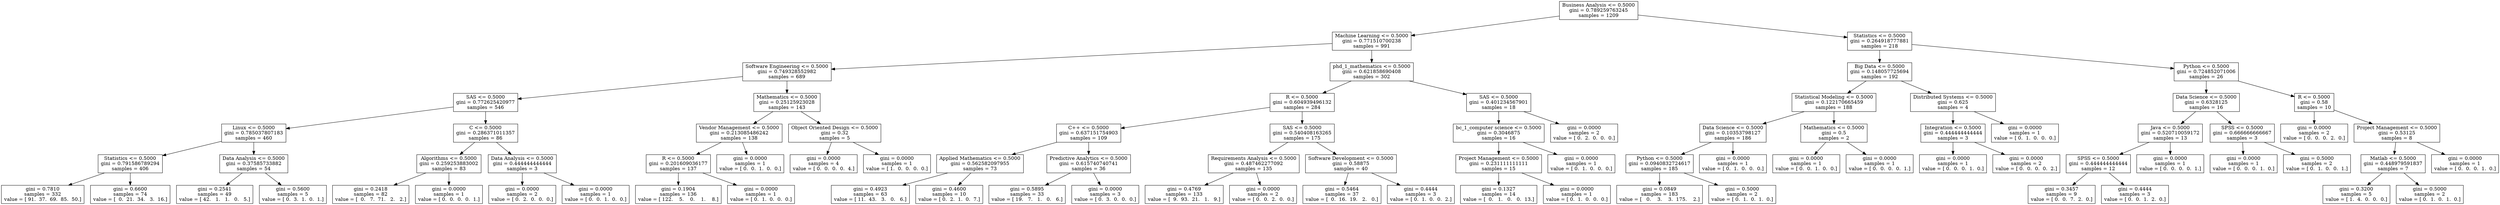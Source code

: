 digraph Tree {
0 [label="Business Analysis <= 0.5000\ngini = 0.789259763245\nsamples = 1209", shape="box"] ;
1 [label="Machine Learning <= 0.5000\ngini = 0.771510700238\nsamples = 991", shape="box"] ;
0 -> 1 ;
2 [label="Software Engineering <= 0.5000\ngini = 0.749328552982\nsamples = 689", shape="box"] ;
1 -> 2 ;
3 [label="SAS <= 0.5000\ngini = 0.772625420977\nsamples = 546", shape="box"] ;
2 -> 3 ;
4 [label="Linux <= 0.5000\ngini = 0.785037807183\nsamples = 460", shape="box"] ;
3 -> 4 ;
5 [label="Statistics <= 0.5000\ngini = 0.791586789294\nsamples = 406", shape="box"] ;
4 -> 5 ;
6 [label="gini = 0.7810\nsamples = 332\nvalue = [ 91.  37.  69.  85.  50.]", shape="box"] ;
5 -> 6 ;
7 [label="gini = 0.6600\nsamples = 74\nvalue = [  0.  21.  34.   3.  16.]", shape="box"] ;
5 -> 7 ;
8 [label="Data Analysis <= 0.5000\ngini = 0.37585733882\nsamples = 54", shape="box"] ;
4 -> 8 ;
9 [label="gini = 0.2541\nsamples = 49\nvalue = [ 42.   1.   1.   0.   5.]", shape="box"] ;
8 -> 9 ;
10 [label="gini = 0.5600\nsamples = 5\nvalue = [ 0.  3.  1.  0.  1.]", shape="box"] ;
8 -> 10 ;
11 [label="C <= 0.5000\ngini = 0.286371011357\nsamples = 86", shape="box"] ;
3 -> 11 ;
12 [label="Algorithms <= 0.5000\ngini = 0.259253883002\nsamples = 83", shape="box"] ;
11 -> 12 ;
13 [label="gini = 0.2418\nsamples = 82\nvalue = [  0.   7.  71.   2.   2.]", shape="box"] ;
12 -> 13 ;
14 [label="gini = 0.0000\nsamples = 1\nvalue = [ 0.  0.  0.  0.  1.]", shape="box"] ;
12 -> 14 ;
15 [label="Data Analysis <= 0.5000\ngini = 0.444444444444\nsamples = 3", shape="box"] ;
11 -> 15 ;
16 [label="gini = 0.0000\nsamples = 2\nvalue = [ 0.  2.  0.  0.  0.]", shape="box"] ;
15 -> 16 ;
17 [label="gini = 0.0000\nsamples = 1\nvalue = [ 0.  0.  1.  0.  0.]", shape="box"] ;
15 -> 17 ;
18 [label="Mathematics <= 0.5000\ngini = 0.25125923028\nsamples = 143", shape="box"] ;
2 -> 18 ;
19 [label="Vendor Management <= 0.5000\ngini = 0.213085486242\nsamples = 138", shape="box"] ;
18 -> 19 ;
20 [label="R <= 0.5000\ngini = 0.201609036177\nsamples = 137", shape="box"] ;
19 -> 20 ;
21 [label="gini = 0.1904\nsamples = 136\nvalue = [ 122.    5.    0.    1.    8.]", shape="box"] ;
20 -> 21 ;
22 [label="gini = 0.0000\nsamples = 1\nvalue = [ 0.  1.  0.  0.  0.]", shape="box"] ;
20 -> 22 ;
23 [label="gini = 0.0000\nsamples = 1\nvalue = [ 0.  0.  1.  0.  0.]", shape="box"] ;
19 -> 23 ;
24 [label="Object Oriented Design <= 0.5000\ngini = 0.32\nsamples = 5", shape="box"] ;
18 -> 24 ;
25 [label="gini = 0.0000\nsamples = 4\nvalue = [ 0.  0.  0.  0.  4.]", shape="box"] ;
24 -> 25 ;
26 [label="gini = 0.0000\nsamples = 1\nvalue = [ 1.  0.  0.  0.  0.]", shape="box"] ;
24 -> 26 ;
27 [label="phd_1_mathematics <= 0.5000\ngini = 0.621858690408\nsamples = 302", shape="box"] ;
1 -> 27 ;
28 [label="R <= 0.5000\ngini = 0.604939496132\nsamples = 284", shape="box"] ;
27 -> 28 ;
29 [label="C++ <= 0.5000\ngini = 0.637151754903\nsamples = 109", shape="box"] ;
28 -> 29 ;
30 [label="Applied Mathematics <= 0.5000\ngini = 0.562582097955\nsamples = 73", shape="box"] ;
29 -> 30 ;
31 [label="gini = 0.4923\nsamples = 63\nvalue = [ 11.  43.   3.   0.   6.]", shape="box"] ;
30 -> 31 ;
32 [label="gini = 0.4600\nsamples = 10\nvalue = [ 0.  2.  1.  0.  7.]", shape="box"] ;
30 -> 32 ;
33 [label="Predictive Analytics <= 0.5000\ngini = 0.615740740741\nsamples = 36", shape="box"] ;
29 -> 33 ;
34 [label="gini = 0.5895\nsamples = 33\nvalue = [ 19.   7.   1.   0.   6.]", shape="box"] ;
33 -> 34 ;
35 [label="gini = 0.0000\nsamples = 3\nvalue = [ 0.  3.  0.  0.  0.]", shape="box"] ;
33 -> 35 ;
36 [label="SAS <= 0.5000\ngini = 0.540408163265\nsamples = 175", shape="box"] ;
28 -> 36 ;
37 [label="Requirements Analysis <= 0.5000\ngini = 0.487462277092\nsamples = 135", shape="box"] ;
36 -> 37 ;
38 [label="gini = 0.4769\nsamples = 133\nvalue = [  9.  93.  21.   1.   9.]", shape="box"] ;
37 -> 38 ;
39 [label="gini = 0.0000\nsamples = 2\nvalue = [ 0.  0.  2.  0.  0.]", shape="box"] ;
37 -> 39 ;
40 [label="Software Development <= 0.5000\ngini = 0.58875\nsamples = 40", shape="box"] ;
36 -> 40 ;
41 [label="gini = 0.5464\nsamples = 37\nvalue = [  0.  16.  19.   2.   0.]", shape="box"] ;
40 -> 41 ;
42 [label="gini = 0.4444\nsamples = 3\nvalue = [ 0.  1.  0.  0.  2.]", shape="box"] ;
40 -> 42 ;
43 [label="SAS <= 0.5000\ngini = 0.401234567901\nsamples = 18", shape="box"] ;
27 -> 43 ;
44 [label="bc_1_computer science <= 0.5000\ngini = 0.3046875\nsamples = 16", shape="box"] ;
43 -> 44 ;
45 [label="Project Management <= 0.5000\ngini = 0.231111111111\nsamples = 15", shape="box"] ;
44 -> 45 ;
46 [label="gini = 0.1327\nsamples = 14\nvalue = [  0.   1.   0.   0.  13.]", shape="box"] ;
45 -> 46 ;
47 [label="gini = 0.0000\nsamples = 1\nvalue = [ 0.  1.  0.  0.  0.]", shape="box"] ;
45 -> 47 ;
48 [label="gini = 0.0000\nsamples = 1\nvalue = [ 0.  1.  0.  0.  0.]", shape="box"] ;
44 -> 48 ;
49 [label="gini = 0.0000\nsamples = 2\nvalue = [ 0.  2.  0.  0.  0.]", shape="box"] ;
43 -> 49 ;
50 [label="Statistics <= 0.5000\ngini = 0.264918777881\nsamples = 218", shape="box"] ;
0 -> 50 ;
51 [label="Big Data <= 0.5000\ngini = 0.148057725694\nsamples = 192", shape="box"] ;
50 -> 51 ;
52 [label="Statistical Modeling <= 0.5000\ngini = 0.122170665459\nsamples = 188", shape="box"] ;
51 -> 52 ;
53 [label="Data Science <= 0.5000\ngini = 0.10353798127\nsamples = 186", shape="box"] ;
52 -> 53 ;
54 [label="Python <= 0.5000\ngini = 0.0940832724617\nsamples = 185", shape="box"] ;
53 -> 54 ;
55 [label="gini = 0.0849\nsamples = 183\nvalue = [   0.    3.    3.  175.    2.]", shape="box"] ;
54 -> 55 ;
56 [label="gini = 0.5000\nsamples = 2\nvalue = [ 0.  1.  0.  1.  0.]", shape="box"] ;
54 -> 56 ;
57 [label="gini = 0.0000\nsamples = 1\nvalue = [ 0.  1.  0.  0.  0.]", shape="box"] ;
53 -> 57 ;
58 [label="Mathematics <= 0.5000\ngini = 0.5\nsamples = 2", shape="box"] ;
52 -> 58 ;
59 [label="gini = 0.0000\nsamples = 1\nvalue = [ 0.  0.  1.  0.  0.]", shape="box"] ;
58 -> 59 ;
60 [label="gini = 0.0000\nsamples = 1\nvalue = [ 0.  0.  0.  0.  1.]", shape="box"] ;
58 -> 60 ;
61 [label="Distributed Systems <= 0.5000\ngini = 0.625\nsamples = 4", shape="box"] ;
51 -> 61 ;
62 [label="Integration <= 0.5000\ngini = 0.444444444444\nsamples = 3", shape="box"] ;
61 -> 62 ;
63 [label="gini = 0.0000\nsamples = 1\nvalue = [ 0.  0.  0.  1.  0.]", shape="box"] ;
62 -> 63 ;
64 [label="gini = 0.0000\nsamples = 2\nvalue = [ 0.  0.  0.  0.  2.]", shape="box"] ;
62 -> 64 ;
65 [label="gini = 0.0000\nsamples = 1\nvalue = [ 0.  1.  0.  0.  0.]", shape="box"] ;
61 -> 65 ;
66 [label="Python <= 0.5000\ngini = 0.724852071006\nsamples = 26", shape="box"] ;
50 -> 66 ;
67 [label="Data Science <= 0.5000\ngini = 0.6328125\nsamples = 16", shape="box"] ;
66 -> 67 ;
68 [label="Java <= 0.5000\ngini = 0.520710059172\nsamples = 13", shape="box"] ;
67 -> 68 ;
69 [label="SPSS <= 0.5000\ngini = 0.444444444444\nsamples = 12", shape="box"] ;
68 -> 69 ;
70 [label="gini = 0.3457\nsamples = 9\nvalue = [ 0.  0.  7.  2.  0.]", shape="box"] ;
69 -> 70 ;
71 [label="gini = 0.4444\nsamples = 3\nvalue = [ 0.  0.  1.  2.  0.]", shape="box"] ;
69 -> 71 ;
72 [label="gini = 0.0000\nsamples = 1\nvalue = [ 0.  0.  0.  0.  1.]", shape="box"] ;
68 -> 72 ;
73 [label="SPSS <= 0.5000\ngini = 0.666666666667\nsamples = 3", shape="box"] ;
67 -> 73 ;
74 [label="gini = 0.0000\nsamples = 1\nvalue = [ 0.  0.  0.  1.  0.]", shape="box"] ;
73 -> 74 ;
75 [label="gini = 0.5000\nsamples = 2\nvalue = [ 0.  1.  0.  0.  1.]", shape="box"] ;
73 -> 75 ;
76 [label="R <= 0.5000\ngini = 0.58\nsamples = 10", shape="box"] ;
66 -> 76 ;
77 [label="gini = 0.0000\nsamples = 2\nvalue = [ 0.  0.  0.  2.  0.]", shape="box"] ;
76 -> 77 ;
78 [label="Project Management <= 0.5000\ngini = 0.53125\nsamples = 8", shape="box"] ;
76 -> 78 ;
79 [label="Matlab <= 0.5000\ngini = 0.448979591837\nsamples = 7", shape="box"] ;
78 -> 79 ;
80 [label="gini = 0.3200\nsamples = 5\nvalue = [ 1.  4.  0.  0.  0.]", shape="box"] ;
79 -> 80 ;
81 [label="gini = 0.5000\nsamples = 2\nvalue = [ 0.  1.  0.  1.  0.]", shape="box"] ;
79 -> 81 ;
82 [label="gini = 0.0000\nsamples = 1\nvalue = [ 0.  0.  0.  1.  0.]", shape="box"] ;
78 -> 82 ;
}